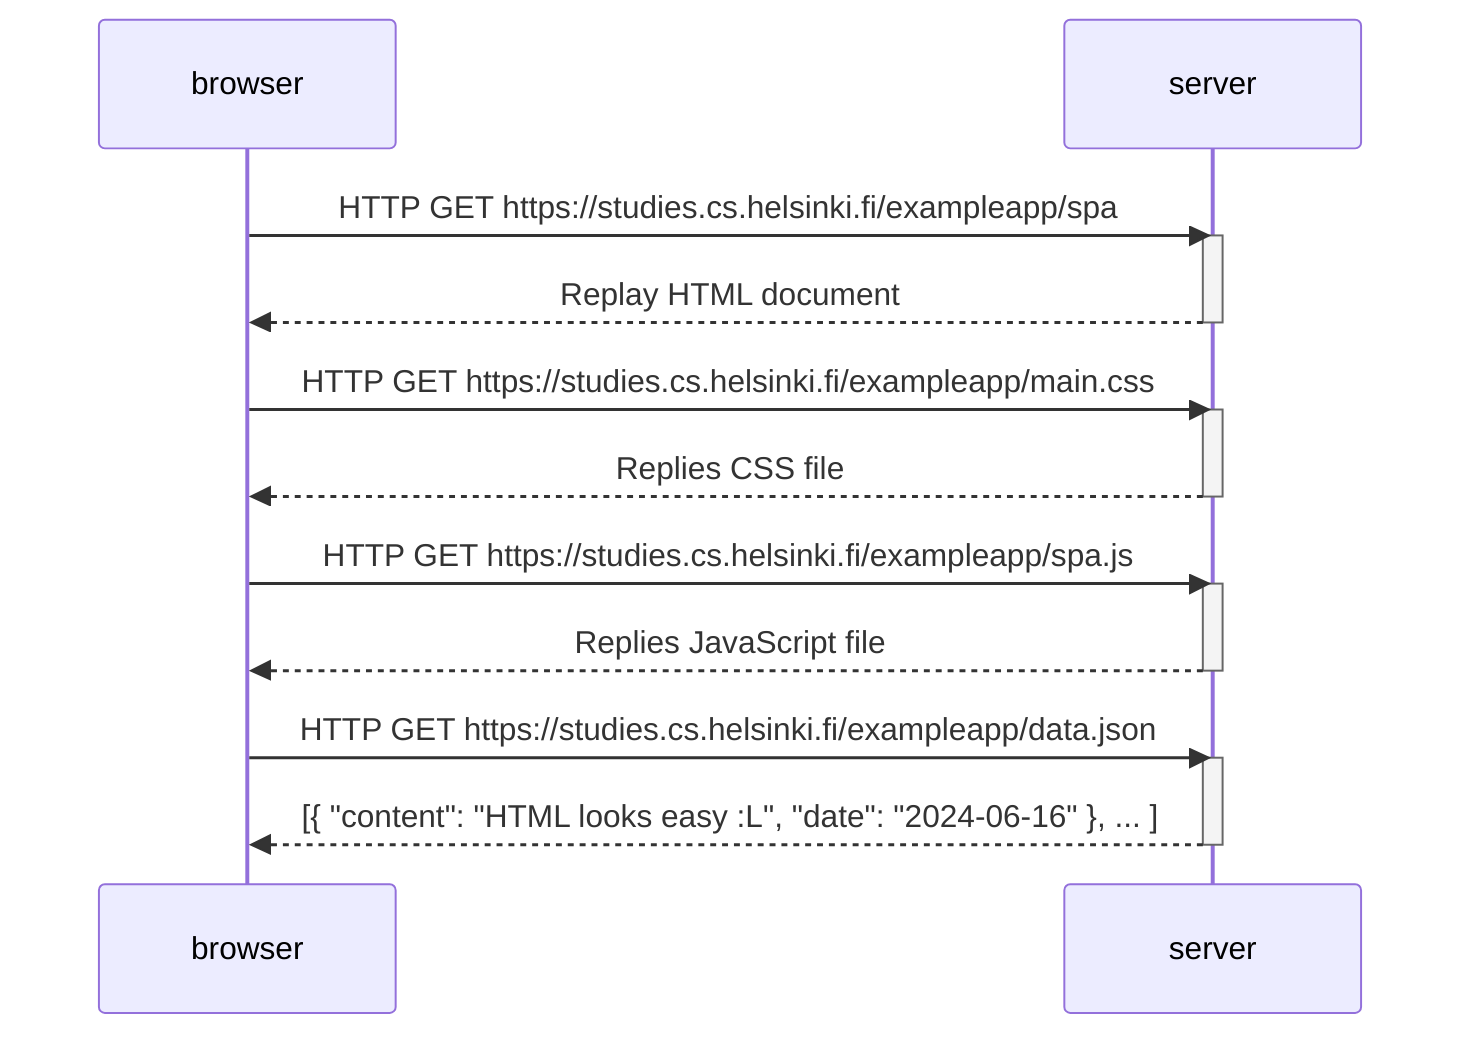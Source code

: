 sequenceDiagram
    participant browser
    participant server

    browser->>server: HTTP GET https://studies.cs.helsinki.fi/exampleapp/spa
    activate server
    server-->>browser: Replay HTML document
    deactivate server

    browser->>server: HTTP GET https://studies.cs.helsinki.fi/exampleapp/main.css
    activate server
    server-->>browser: Replies CSS file
    deactivate server

    browser->>server: HTTP GET https://studies.cs.helsinki.fi/exampleapp/spa.js
    activate server
    server-->>browser: Replies JavaScript file
    deactivate server

    browser->>server: HTTP GET https://studies.cs.helsinki.fi/exampleapp/data.json
    activate server
    server-->>browser: [{ "content": "HTML looks easy :L", "date": "2024-06-16" }, ... ]
    deactivate server